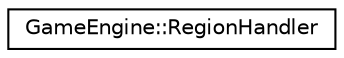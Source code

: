 digraph "Graphical Class Hierarchy"
{
  edge [fontname="Helvetica",fontsize="10",labelfontname="Helvetica",labelfontsize="10"];
  node [fontname="Helvetica",fontsize="10",shape=record];
  rankdir="LR";
  Node0 [label="GameEngine::RegionHandler",height=0.2,width=0.4,color="black", fillcolor="white", style="filled",URL="$class_game_engine_1_1_region_handler.html"];
}

